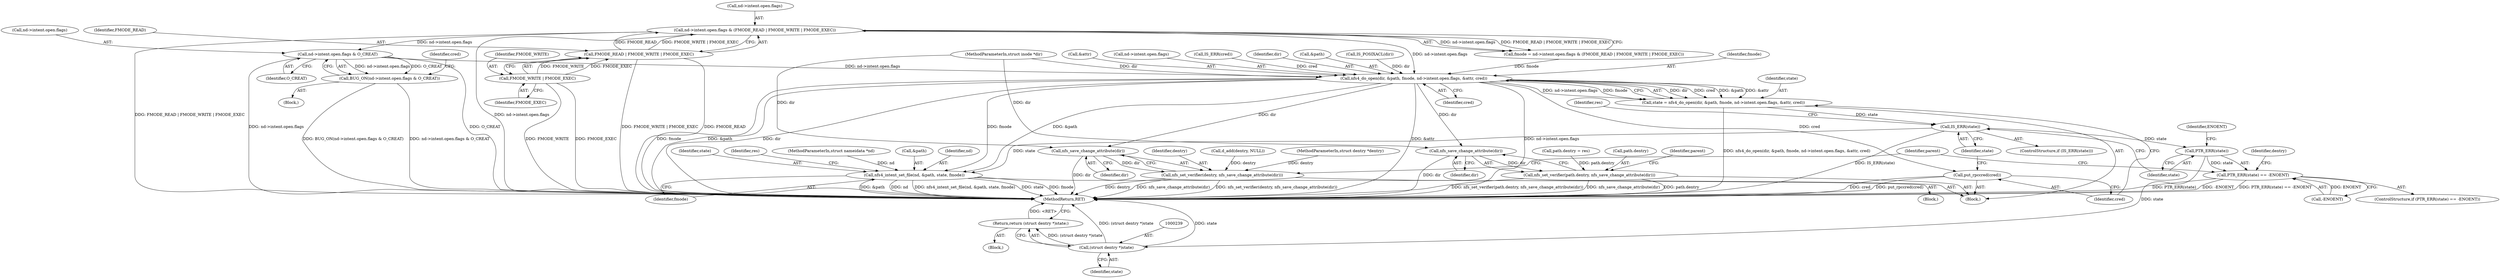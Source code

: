 digraph "0_linux_dc0b027dfadfcb8a5504f7d8052754bf8d501ab9_5@API" {
"1000172" [label="(Call,nd->intent.open.flags & O_CREAT)"];
"1000115" [label="(Call,nd->intent.open.flags & (FMODE_READ | FMODE_WRITE | FMODE_EXEC))"];
"1000123" [label="(Call,FMODE_READ | FMODE_WRITE | FMODE_EXEC)"];
"1000125" [label="(Call,FMODE_WRITE | FMODE_EXEC)"];
"1000171" [label="(Call,BUG_ON(nd->intent.open.flags & O_CREAT))"];
"1000200" [label="(Call,nfs4_do_open(dir, &path, fmode, nd->intent.open.flags, &attr, cred))"];
"1000198" [label="(Call,state = nfs4_do_open(dir, &path, fmode, nd->intent.open.flags, &attr, cred))"];
"1000218" [label="(Call,IS_ERR(state))"];
"1000223" [label="(Call,PTR_ERR(state))"];
"1000222" [label="(Call,PTR_ERR(state) == -ENOENT)"];
"1000238" [label="(Call,(struct dentry *)state)"];
"1000237" [label="(Return,return (struct dentry *)state;)"];
"1000266" [label="(Call,nfs4_intent_set_file(nd, &path, state, fmode))"];
"1000215" [label="(Call,put_rpccred(cred))"];
"1000233" [label="(Call,nfs_save_change_attribute(dir))"];
"1000231" [label="(Call,nfs_set_verifier(dentry, nfs_save_change_attribute(dir)))"];
"1000262" [label="(Call,nfs_save_change_attribute(dir))"];
"1000258" [label="(Call,nfs_set_verifier(path.dentry, nfs_save_change_attribute(dir)))"];
"1000116" [label="(Call,nd->intent.open.flags)"];
"1000226" [label="(Identifier,ENOENT)"];
"1000268" [label="(Call,&path)"];
"1000265" [label="(Identifier,parent)"];
"1000274" [label="(MethodReturn,RET)"];
"1000125" [label="(Call,FMODE_WRITE | FMODE_EXEC)"];
"1000102" [label="(MethodParameterIn,struct inode *dir)"];
"1000220" [label="(Block,)"];
"1000219" [label="(Identifier,state)"];
"1000204" [label="(Identifier,fmode)"];
"1000182" [label="(Identifier,cred)"];
"1000199" [label="(Identifier,state)"];
"1000267" [label="(Identifier,nd)"];
"1000223" [label="(Call,PTR_ERR(state))"];
"1000221" [label="(ControlStructure,if (PTR_ERR(state) == -ENOENT))"];
"1000242" [label="(Identifier,res)"];
"1000237" [label="(Return,return (struct dentry *)state;)"];
"1000232" [label="(Identifier,dentry)"];
"1000115" [label="(Call,nd->intent.open.flags & (FMODE_READ | FMODE_WRITE | FMODE_EXEC))"];
"1000180" [label="(Identifier,O_CREAT)"];
"1000266" [label="(Call,nfs4_intent_set_file(nd, &path, state, fmode))"];
"1000225" [label="(Call,-ENOENT)"];
"1000127" [label="(Identifier,FMODE_EXEC)"];
"1000270" [label="(Identifier,state)"];
"1000212" [label="(Call,&attr)"];
"1000205" [label="(Call,nd->intent.open.flags)"];
"1000240" [label="(Identifier,state)"];
"1000124" [label="(Identifier,FMODE_READ)"];
"1000236" [label="(Identifier,parent)"];
"1000113" [label="(Call,fmode = nd->intent.open.flags & (FMODE_READ | FMODE_WRITE | FMODE_EXEC))"];
"1000258" [label="(Call,nfs_set_verifier(path.dentry, nfs_save_change_attribute(dir)))"];
"1000253" [label="(Call,path.dentry = res)"];
"1000173" [label="(Call,nd->intent.open.flags)"];
"1000123" [label="(Call,FMODE_READ | FMODE_WRITE | FMODE_EXEC)"];
"1000262" [label="(Call,nfs_save_change_attribute(dir))"];
"1000263" [label="(Identifier,dir)"];
"1000227" [label="(Block,)"];
"1000200" [label="(Call,nfs4_do_open(dir, &path, fmode, nd->intent.open.flags, &attr, cred))"];
"1000216" [label="(Identifier,cred)"];
"1000165" [label="(Block,)"];
"1000238" [label="(Call,(struct dentry *)state)"];
"1000224" [label="(Identifier,state)"];
"1000172" [label="(Call,nd->intent.open.flags & O_CREAT)"];
"1000198" [label="(Call,state = nfs4_do_open(dir, &path, fmode, nd->intent.open.flags, &attr, cred))"];
"1000217" [label="(ControlStructure,if (IS_ERR(state)))"];
"1000222" [label="(Call,PTR_ERR(state) == -ENOENT)"];
"1000231" [label="(Call,nfs_set_verifier(dentry, nfs_save_change_attribute(dir)))"];
"1000259" [label="(Call,path.dentry)"];
"1000228" [label="(Call,d_add(dentry, NULL))"];
"1000273" [label="(Identifier,res)"];
"1000218" [label="(Call,IS_ERR(state))"];
"1000214" [label="(Identifier,cred)"];
"1000185" [label="(Call,IS_ERR(cred))"];
"1000201" [label="(Identifier,dir)"];
"1000271" [label="(Identifier,fmode)"];
"1000233" [label="(Call,nfs_save_change_attribute(dir))"];
"1000234" [label="(Identifier,dir)"];
"1000171" [label="(Call,BUG_ON(nd->intent.open.flags & O_CREAT))"];
"1000202" [label="(Call,&path)"];
"1000103" [label="(MethodParameterIn,struct dentry *dentry)"];
"1000126" [label="(Identifier,FMODE_WRITE)"];
"1000104" [label="(MethodParameterIn,struct nameidata *nd)"];
"1000215" [label="(Call,put_rpccred(cred))"];
"1000229" [label="(Identifier,dentry)"];
"1000153" [label="(Call,IS_POSIXACL(dir))"];
"1000105" [label="(Block,)"];
"1000172" -> "1000171"  [label="AST: "];
"1000172" -> "1000180"  [label="CFG: "];
"1000173" -> "1000172"  [label="AST: "];
"1000180" -> "1000172"  [label="AST: "];
"1000171" -> "1000172"  [label="CFG: "];
"1000172" -> "1000274"  [label="DDG: O_CREAT"];
"1000172" -> "1000274"  [label="DDG: nd->intent.open.flags"];
"1000172" -> "1000171"  [label="DDG: nd->intent.open.flags"];
"1000172" -> "1000171"  [label="DDG: O_CREAT"];
"1000115" -> "1000172"  [label="DDG: nd->intent.open.flags"];
"1000172" -> "1000200"  [label="DDG: nd->intent.open.flags"];
"1000115" -> "1000113"  [label="AST: "];
"1000115" -> "1000123"  [label="CFG: "];
"1000116" -> "1000115"  [label="AST: "];
"1000123" -> "1000115"  [label="AST: "];
"1000113" -> "1000115"  [label="CFG: "];
"1000115" -> "1000274"  [label="DDG: FMODE_READ | FMODE_WRITE | FMODE_EXEC"];
"1000115" -> "1000274"  [label="DDG: nd->intent.open.flags"];
"1000115" -> "1000113"  [label="DDG: nd->intent.open.flags"];
"1000115" -> "1000113"  [label="DDG: FMODE_READ | FMODE_WRITE | FMODE_EXEC"];
"1000123" -> "1000115"  [label="DDG: FMODE_READ"];
"1000123" -> "1000115"  [label="DDG: FMODE_WRITE | FMODE_EXEC"];
"1000115" -> "1000200"  [label="DDG: nd->intent.open.flags"];
"1000123" -> "1000125"  [label="CFG: "];
"1000124" -> "1000123"  [label="AST: "];
"1000125" -> "1000123"  [label="AST: "];
"1000123" -> "1000274"  [label="DDG: FMODE_WRITE | FMODE_EXEC"];
"1000123" -> "1000274"  [label="DDG: FMODE_READ"];
"1000125" -> "1000123"  [label="DDG: FMODE_WRITE"];
"1000125" -> "1000123"  [label="DDG: FMODE_EXEC"];
"1000125" -> "1000127"  [label="CFG: "];
"1000126" -> "1000125"  [label="AST: "];
"1000127" -> "1000125"  [label="AST: "];
"1000125" -> "1000274"  [label="DDG: FMODE_WRITE"];
"1000125" -> "1000274"  [label="DDG: FMODE_EXEC"];
"1000171" -> "1000165"  [label="AST: "];
"1000182" -> "1000171"  [label="CFG: "];
"1000171" -> "1000274"  [label="DDG: nd->intent.open.flags & O_CREAT"];
"1000171" -> "1000274"  [label="DDG: BUG_ON(nd->intent.open.flags & O_CREAT)"];
"1000200" -> "1000198"  [label="AST: "];
"1000200" -> "1000214"  [label="CFG: "];
"1000201" -> "1000200"  [label="AST: "];
"1000202" -> "1000200"  [label="AST: "];
"1000204" -> "1000200"  [label="AST: "];
"1000205" -> "1000200"  [label="AST: "];
"1000212" -> "1000200"  [label="AST: "];
"1000214" -> "1000200"  [label="AST: "];
"1000198" -> "1000200"  [label="CFG: "];
"1000200" -> "1000274"  [label="DDG: dir"];
"1000200" -> "1000274"  [label="DDG: &attr"];
"1000200" -> "1000274"  [label="DDG: nd->intent.open.flags"];
"1000200" -> "1000274"  [label="DDG: &path"];
"1000200" -> "1000274"  [label="DDG: fmode"];
"1000200" -> "1000198"  [label="DDG: dir"];
"1000200" -> "1000198"  [label="DDG: cred"];
"1000200" -> "1000198"  [label="DDG: &path"];
"1000200" -> "1000198"  [label="DDG: &attr"];
"1000200" -> "1000198"  [label="DDG: nd->intent.open.flags"];
"1000200" -> "1000198"  [label="DDG: fmode"];
"1000153" -> "1000200"  [label="DDG: dir"];
"1000102" -> "1000200"  [label="DDG: dir"];
"1000113" -> "1000200"  [label="DDG: fmode"];
"1000185" -> "1000200"  [label="DDG: cred"];
"1000200" -> "1000215"  [label="DDG: cred"];
"1000200" -> "1000233"  [label="DDG: dir"];
"1000200" -> "1000262"  [label="DDG: dir"];
"1000200" -> "1000266"  [label="DDG: &path"];
"1000200" -> "1000266"  [label="DDG: fmode"];
"1000198" -> "1000105"  [label="AST: "];
"1000199" -> "1000198"  [label="AST: "];
"1000216" -> "1000198"  [label="CFG: "];
"1000198" -> "1000274"  [label="DDG: nfs4_do_open(dir, &path, fmode, nd->intent.open.flags, &attr, cred)"];
"1000198" -> "1000218"  [label="DDG: state"];
"1000218" -> "1000217"  [label="AST: "];
"1000218" -> "1000219"  [label="CFG: "];
"1000219" -> "1000218"  [label="AST: "];
"1000224" -> "1000218"  [label="CFG: "];
"1000242" -> "1000218"  [label="CFG: "];
"1000218" -> "1000274"  [label="DDG: IS_ERR(state)"];
"1000218" -> "1000223"  [label="DDG: state"];
"1000218" -> "1000266"  [label="DDG: state"];
"1000223" -> "1000222"  [label="AST: "];
"1000223" -> "1000224"  [label="CFG: "];
"1000224" -> "1000223"  [label="AST: "];
"1000226" -> "1000223"  [label="CFG: "];
"1000223" -> "1000222"  [label="DDG: state"];
"1000223" -> "1000238"  [label="DDG: state"];
"1000222" -> "1000221"  [label="AST: "];
"1000222" -> "1000225"  [label="CFG: "];
"1000225" -> "1000222"  [label="AST: "];
"1000229" -> "1000222"  [label="CFG: "];
"1000236" -> "1000222"  [label="CFG: "];
"1000222" -> "1000274"  [label="DDG: PTR_ERR(state)"];
"1000222" -> "1000274"  [label="DDG: -ENOENT"];
"1000222" -> "1000274"  [label="DDG: PTR_ERR(state) == -ENOENT"];
"1000225" -> "1000222"  [label="DDG: ENOENT"];
"1000238" -> "1000237"  [label="AST: "];
"1000238" -> "1000240"  [label="CFG: "];
"1000239" -> "1000238"  [label="AST: "];
"1000240" -> "1000238"  [label="AST: "];
"1000237" -> "1000238"  [label="CFG: "];
"1000238" -> "1000274"  [label="DDG: state"];
"1000238" -> "1000274"  [label="DDG: (struct dentry *)state"];
"1000238" -> "1000237"  [label="DDG: (struct dentry *)state"];
"1000237" -> "1000220"  [label="AST: "];
"1000274" -> "1000237"  [label="CFG: "];
"1000237" -> "1000274"  [label="DDG: <RET>"];
"1000266" -> "1000105"  [label="AST: "];
"1000266" -> "1000271"  [label="CFG: "];
"1000267" -> "1000266"  [label="AST: "];
"1000268" -> "1000266"  [label="AST: "];
"1000270" -> "1000266"  [label="AST: "];
"1000271" -> "1000266"  [label="AST: "];
"1000273" -> "1000266"  [label="CFG: "];
"1000266" -> "1000274"  [label="DDG: &path"];
"1000266" -> "1000274"  [label="DDG: nd"];
"1000266" -> "1000274"  [label="DDG: nfs4_intent_set_file(nd, &path, state, fmode)"];
"1000266" -> "1000274"  [label="DDG: state"];
"1000266" -> "1000274"  [label="DDG: fmode"];
"1000104" -> "1000266"  [label="DDG: nd"];
"1000215" -> "1000105"  [label="AST: "];
"1000215" -> "1000216"  [label="CFG: "];
"1000216" -> "1000215"  [label="AST: "];
"1000219" -> "1000215"  [label="CFG: "];
"1000215" -> "1000274"  [label="DDG: cred"];
"1000215" -> "1000274"  [label="DDG: put_rpccred(cred)"];
"1000233" -> "1000231"  [label="AST: "];
"1000233" -> "1000234"  [label="CFG: "];
"1000234" -> "1000233"  [label="AST: "];
"1000231" -> "1000233"  [label="CFG: "];
"1000233" -> "1000274"  [label="DDG: dir"];
"1000233" -> "1000231"  [label="DDG: dir"];
"1000102" -> "1000233"  [label="DDG: dir"];
"1000231" -> "1000227"  [label="AST: "];
"1000232" -> "1000231"  [label="AST: "];
"1000236" -> "1000231"  [label="CFG: "];
"1000231" -> "1000274"  [label="DDG: nfs_set_verifier(dentry, nfs_save_change_attribute(dir))"];
"1000231" -> "1000274"  [label="DDG: dentry"];
"1000231" -> "1000274"  [label="DDG: nfs_save_change_attribute(dir)"];
"1000228" -> "1000231"  [label="DDG: dentry"];
"1000103" -> "1000231"  [label="DDG: dentry"];
"1000262" -> "1000258"  [label="AST: "];
"1000262" -> "1000263"  [label="CFG: "];
"1000263" -> "1000262"  [label="AST: "];
"1000258" -> "1000262"  [label="CFG: "];
"1000262" -> "1000274"  [label="DDG: dir"];
"1000262" -> "1000258"  [label="DDG: dir"];
"1000102" -> "1000262"  [label="DDG: dir"];
"1000258" -> "1000105"  [label="AST: "];
"1000259" -> "1000258"  [label="AST: "];
"1000265" -> "1000258"  [label="CFG: "];
"1000258" -> "1000274"  [label="DDG: path.dentry"];
"1000258" -> "1000274"  [label="DDG: nfs_set_verifier(path.dentry, nfs_save_change_attribute(dir))"];
"1000258" -> "1000274"  [label="DDG: nfs_save_change_attribute(dir)"];
"1000253" -> "1000258"  [label="DDG: path.dentry"];
}
